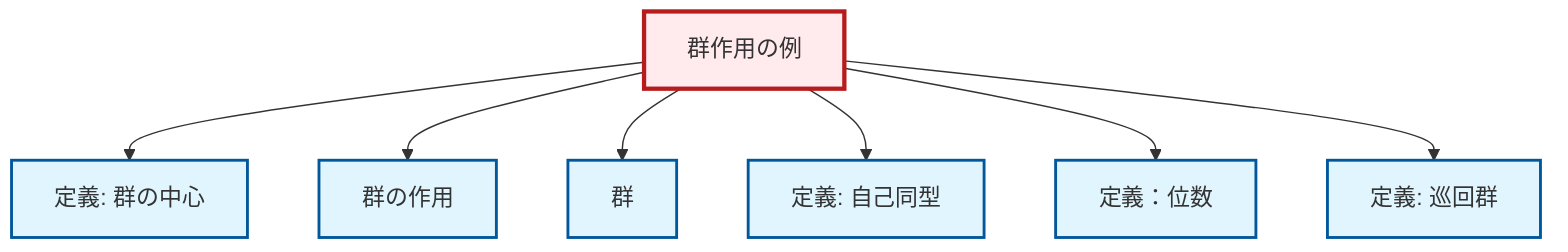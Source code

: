 graph TD
    classDef definition fill:#e1f5fe,stroke:#01579b,stroke-width:2px
    classDef theorem fill:#f3e5f5,stroke:#4a148c,stroke-width:2px
    classDef axiom fill:#fff3e0,stroke:#e65100,stroke-width:2px
    classDef example fill:#e8f5e9,stroke:#1b5e20,stroke-width:2px
    classDef current fill:#ffebee,stroke:#b71c1c,stroke-width:3px
    def-center-of-group["定義: 群の中心"]:::definition
    def-group-action["群の作用"]:::definition
    def-group["群"]:::definition
    def-automorphism["定義: 自己同型"]:::definition
    def-cyclic-group["定義: 巡回群"]:::definition
    def-order["定義：位数"]:::definition
    ex-group-action-examples["群作用の例"]:::example
    ex-group-action-examples --> def-center-of-group
    ex-group-action-examples --> def-group-action
    ex-group-action-examples --> def-group
    ex-group-action-examples --> def-automorphism
    ex-group-action-examples --> def-order
    ex-group-action-examples --> def-cyclic-group
    class ex-group-action-examples current